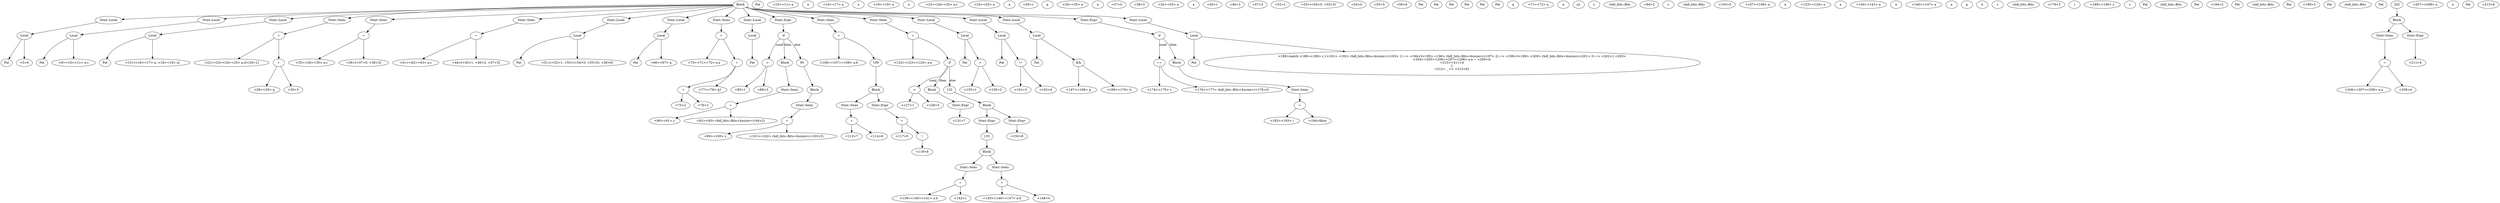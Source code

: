 digraph {
0 [label="Block"];
0 -> 1;
0 -> 6;
0 -> 12;
0 -> 20;
0 -> 31;
0 -> 39;
0 -> 48;
0 -> 57;
0 -> 68;
0 -> 79;
0 -> 82;
0 -> 104;
0 -> 120;
0 -> 151;
0 -> 157;
0 -> 163;
0 -> 171;
0 -> 185;
1 [label="Stmt::Local"];
1 -> 2;
2 [label="Local"];
2 -> 3;
2 -> 5;
3 [label="Pat"];
4 [label="Pat"];
5 [label="<5>4"];
6 [label="Stmt::Local"];
6 -> 7;
7 [label="Local"];
7 -> 8;
7 -> 9;
8 [label="Pat"];
9 [label="<9><10><11> a.c"];
10 [label="<10><11> a"];
11 [label="a"];
12 [label="Stmt::Local"];
12 -> 13;
13 [label="Local"];
13 -> 14;
13 -> 15;
14 [label="Pat"];
15 [label="<15>(<16><17> a, <18><19> a)"];
16 [label="<16><17> a"];
17 [label="a"];
18 [label="<18><19> a"];
19 [label="a"];
20 [label="Stmt::Semi"];
20 -> 21;
21 [label="="];
21 -> 22;
21 -> 27;
22 [label="<22><23><24><25> a.c[<26>1]"];
23 [label="<23><24><25> a.c"];
24 [label="<24><25> a"];
25 [label="a"];
26 [label="<26>1"];
27 [label="+"];
27 -> 28;
27 -> 30;
28 [label="<28><29> q"];
29 [label="q"];
30 [label="<30>3"];
31 [label="Stmt::Semi"];
31 -> 32;
32 [label="="];
32 -> 33;
32 -> 36;
33 [label="<33><34><35> a.c"];
34 [label="<34><35> a"];
35 [label="a"];
36 [label="<36>[<37>0; <38>3]"];
37 [label="<37>0"];
38 [label="<38>3"];
39 [label="Stmt::Semi"];
39 -> 40;
40 [label="="];
40 -> 41;
40 -> 44;
41 [label="<41><42><43> a.c"];
42 [label="<42><43> a"];
43 [label="a"];
44 [label="<44>[<45>1, <46>2, <47>3]"];
45 [label="<45>1"];
46 [label="<46>2"];
47 [label="<47>3"];
48 [label="Stmt::Local"];
48 -> 49;
49 [label="Local"];
49 -> 50;
49 -> 51;
50 [label="Pat"];
51 [label="<51>(<52>1, <53>(<54>0, <55>5), <56>6)"];
52 [label="<52>1"];
53 [label="<53>(<54>0, <55>5)"];
54 [label="<54>0"];
55 [label="<55>5"];
56 [label="<56>6"];
57 [label="Stmt::Local"];
57 -> 58;
58 [label="Local"];
58 -> 59;
58 -> 66;
59 [label="Pat"];
60 [label="Pat"];
61 [label="Pat"];
62 [label="Pat"];
63 [label="Pat"];
64 [label="Pat"];
65 [label="Pat"];
66 [label="<66><67> q"];
67 [label="q"];
68 [label="Stmt::Semi"];
68 -> 69;
69 [label="="];
69 -> 70;
69 -> 73;
70 [label="<70><71><72> a.a"];
71 [label="<71><72> a"];
72 [label="a"];
73 [label="+"];
73 -> 74;
73 -> 77;
74 [label="+"];
74 -> 75;
74 -> 76;
75 [label="<75>2"];
76 [label="<76>3"];
77 [label="<77><78> q1"];
78 [label="q1"];
79 [label="Stmt::Local"];
79 -> 80;
80 [label="Local"];
80 -> 81;
81 [label="Pat"];
82 [label="Stmt::Expr"];
82 -> 83;
83 [label="if"];
83 -> 84 [label="cond"];
83 -> 87 [label="then"];
83 -> 95 [label="else"];
84 [label=">"];
84 -> 85;
84 -> 86;
85 [label="<85>1"];
86 [label="<86>3"];
87 [label="Block"];
87 -> 88;
88 [label="Stmt::Semi"];
88 -> 89;
89 [label="="];
89 -> 90;
89 -> 92;
90 [label="<90><91> z"];
91 [label="z"];
92 [label="<92><93> rhdl_bits::Bits<4usize>(<94>2)"];
93 [label="rhdl_bits::Bits"];
94 [label="<94>2"];
95 -> 96;
96 [label="Block"];
96 -> 97;
97 [label="Stmt::Semi"];
97 -> 98;
98 [label="="];
98 -> 99;
98 -> 101;
99 [label="<99><100> z"];
100 [label="z"];
101 [label="<101><102> rhdl_bits::Bits<4usize>(<103>5)"];
102 [label="rhdl_bits::Bits"];
103 [label="<103>5"];
104 [label="Stmt::Semi"];
104 -> 105;
105 [label="="];
105 -> 106;
105 -> 109;
106 [label="<106><107><108> a.b"];
107 [label="<107><108> a"];
108 [label="a"];
109 -> 110;
110 [label="Block"];
110 -> 111;
110 -> 115;
111 [label="Stmt::Semi"];
111 -> 112;
112 [label="+"];
112 -> 113;
112 -> 114;
113 [label="<113>7"];
114 [label="<114>9"];
115 [label="Stmt::Expr"];
115 -> 116;
116 [label="+"];
116 -> 117;
116 -> 118;
117 [label="<117>5"];
118 [label="!"];
118 -> 119;
119 [label="<119>8"];
120 [label="Stmt::Semi"];
120 -> 121;
121 [label="="];
121 -> 122;
121 -> 125;
122 [label="<122><123><124> a.a"];
123 [label="<123><124> a"];
124 [label="a"];
125 [label="if"];
125 -> 126 [label="cond"];
125 -> 129 [label="then"];
125 -> 132 [label="else"];
126 [label=">"];
126 -> 127;
126 -> 128;
127 [label="<127>1"];
128 [label="<128>3"];
129 [label="Block"];
129 -> 130;
130 [label="Stmt::Expr"];
130 -> 131;
131 [label="<131>7"];
132 -> 133;
133 [label="Block"];
133 -> 134;
133 -> 149;
134 [label="Stmt::Expr"];
134 -> 135;
135 -> 136;
136 [label="Block"];
136 -> 137;
136 -> 143;
137 [label="Stmt::Semi"];
137 -> 138;
138 [label="="];
138 -> 139;
138 -> 142;
139 [label="<139><140><141> a.b"];
140 [label="<140><141> a"];
141 [label="a"];
142 [label="<142>1"];
143 [label="Stmt::Semi"];
143 -> 144;
144 [label="="];
144 -> 145;
144 -> 148;
145 [label="<145><146><147> a.b"];
146 [label="<146><147> a"];
147 [label="a"];
148 [label="<148>4"];
149 [label="Stmt::Expr"];
149 -> 150;
150 [label="<150>9"];
151 [label="Stmt::Local"];
151 -> 152;
152 [label="Local"];
152 -> 153;
152 -> 154;
153 [label="Pat"];
154 [label=">"];
154 -> 155;
154 -> 156;
155 [label="<155>1"];
156 [label="<156>2"];
157 [label="Stmt::Local"];
157 -> 158;
158 [label="Local"];
158 -> 159;
158 -> 160;
159 [label="Pat"];
160 [label="!="];
160 -> 161;
160 -> 162;
161 [label="<161>3"];
162 [label="<162>4"];
163 [label="Stmt::Local"];
163 -> 164;
164 [label="Local"];
164 -> 165;
164 -> 166;
165 [label="Pat"];
166 [label="&&"];
166 -> 167;
166 -> 169;
167 [label="<167><168> g"];
168 [label="g"];
169 [label="<169><170> h"];
170 [label="h"];
171 [label="Stmt::Expr"];
171 -> 172;
172 [label="if"];
172 -> 173 [label="cond"];
172 -> 179 [label="then"];
173 [label="=="];
173 -> 174;
173 -> 176;
174 [label="<174><175> z"];
175 [label="z"];
176 [label="<176><177> rhdl_bits::Bits<4usize>(<178>3)"];
177 [label="rhdl_bits::Bits"];
178 [label="<178>3"];
179 [label="Block"];
179 -> 180;
180 [label="Stmt::Semi"];
180 -> 181;
181 [label="="];
181 -> 182;
181 -> 184;
182 [label="<182><183> i"];
183 [label="i"];
184 [label="<184>false"];
185 [label="Stmt::Local"];
185 -> 186;
186 [label="Local"];
186 -> 187;
186 -> 188;
187 [label="Pat"];
188 [label="<188>match <189><190> z {<191> <192> rhdl_bits::Bits<4usize>(<193> 1) => <194>2<195> <196> rhdl_bits::Bits<4usize>(<197> 2) => <198>3<199> <200> rhdl_bits::Bits<4usize>(<201> 3) => <202>{ <203>
<204><205><206><207><208> a.a = <209>4;
<210><211>4
}
<212> _ => <213>6}"];
189 [label="<189><190> z"];
190 [label="z"];
191 [label="Pat"];
192 [label="rhdl_bits::Bits"];
193 [label="Pat"];
194 [label="<194>2"];
195 [label="Pat"];
196 [label="rhdl_bits::Bits"];
197 [label="Pat"];
198 [label="<198>3"];
199 [label="Pat"];
200 [label="rhdl_bits::Bits"];
201 [label="Pat"];
202 -> 203;
203 [label="Block"];
203 -> 204;
203 -> 210;
204 [label="Stmt::Semi"];
204 -> 205;
205 [label="="];
205 -> 206;
205 -> 209;
206 [label="<206><207><208> a.a"];
207 [label="<207><208> a"];
208 [label="a"];
209 [label="<209>4"];
210 [label="Stmt::Expr"];
210 -> 211;
211 [label="<211>4"];
212 [label="Pat"];
213 [label="<213>6"];
}
